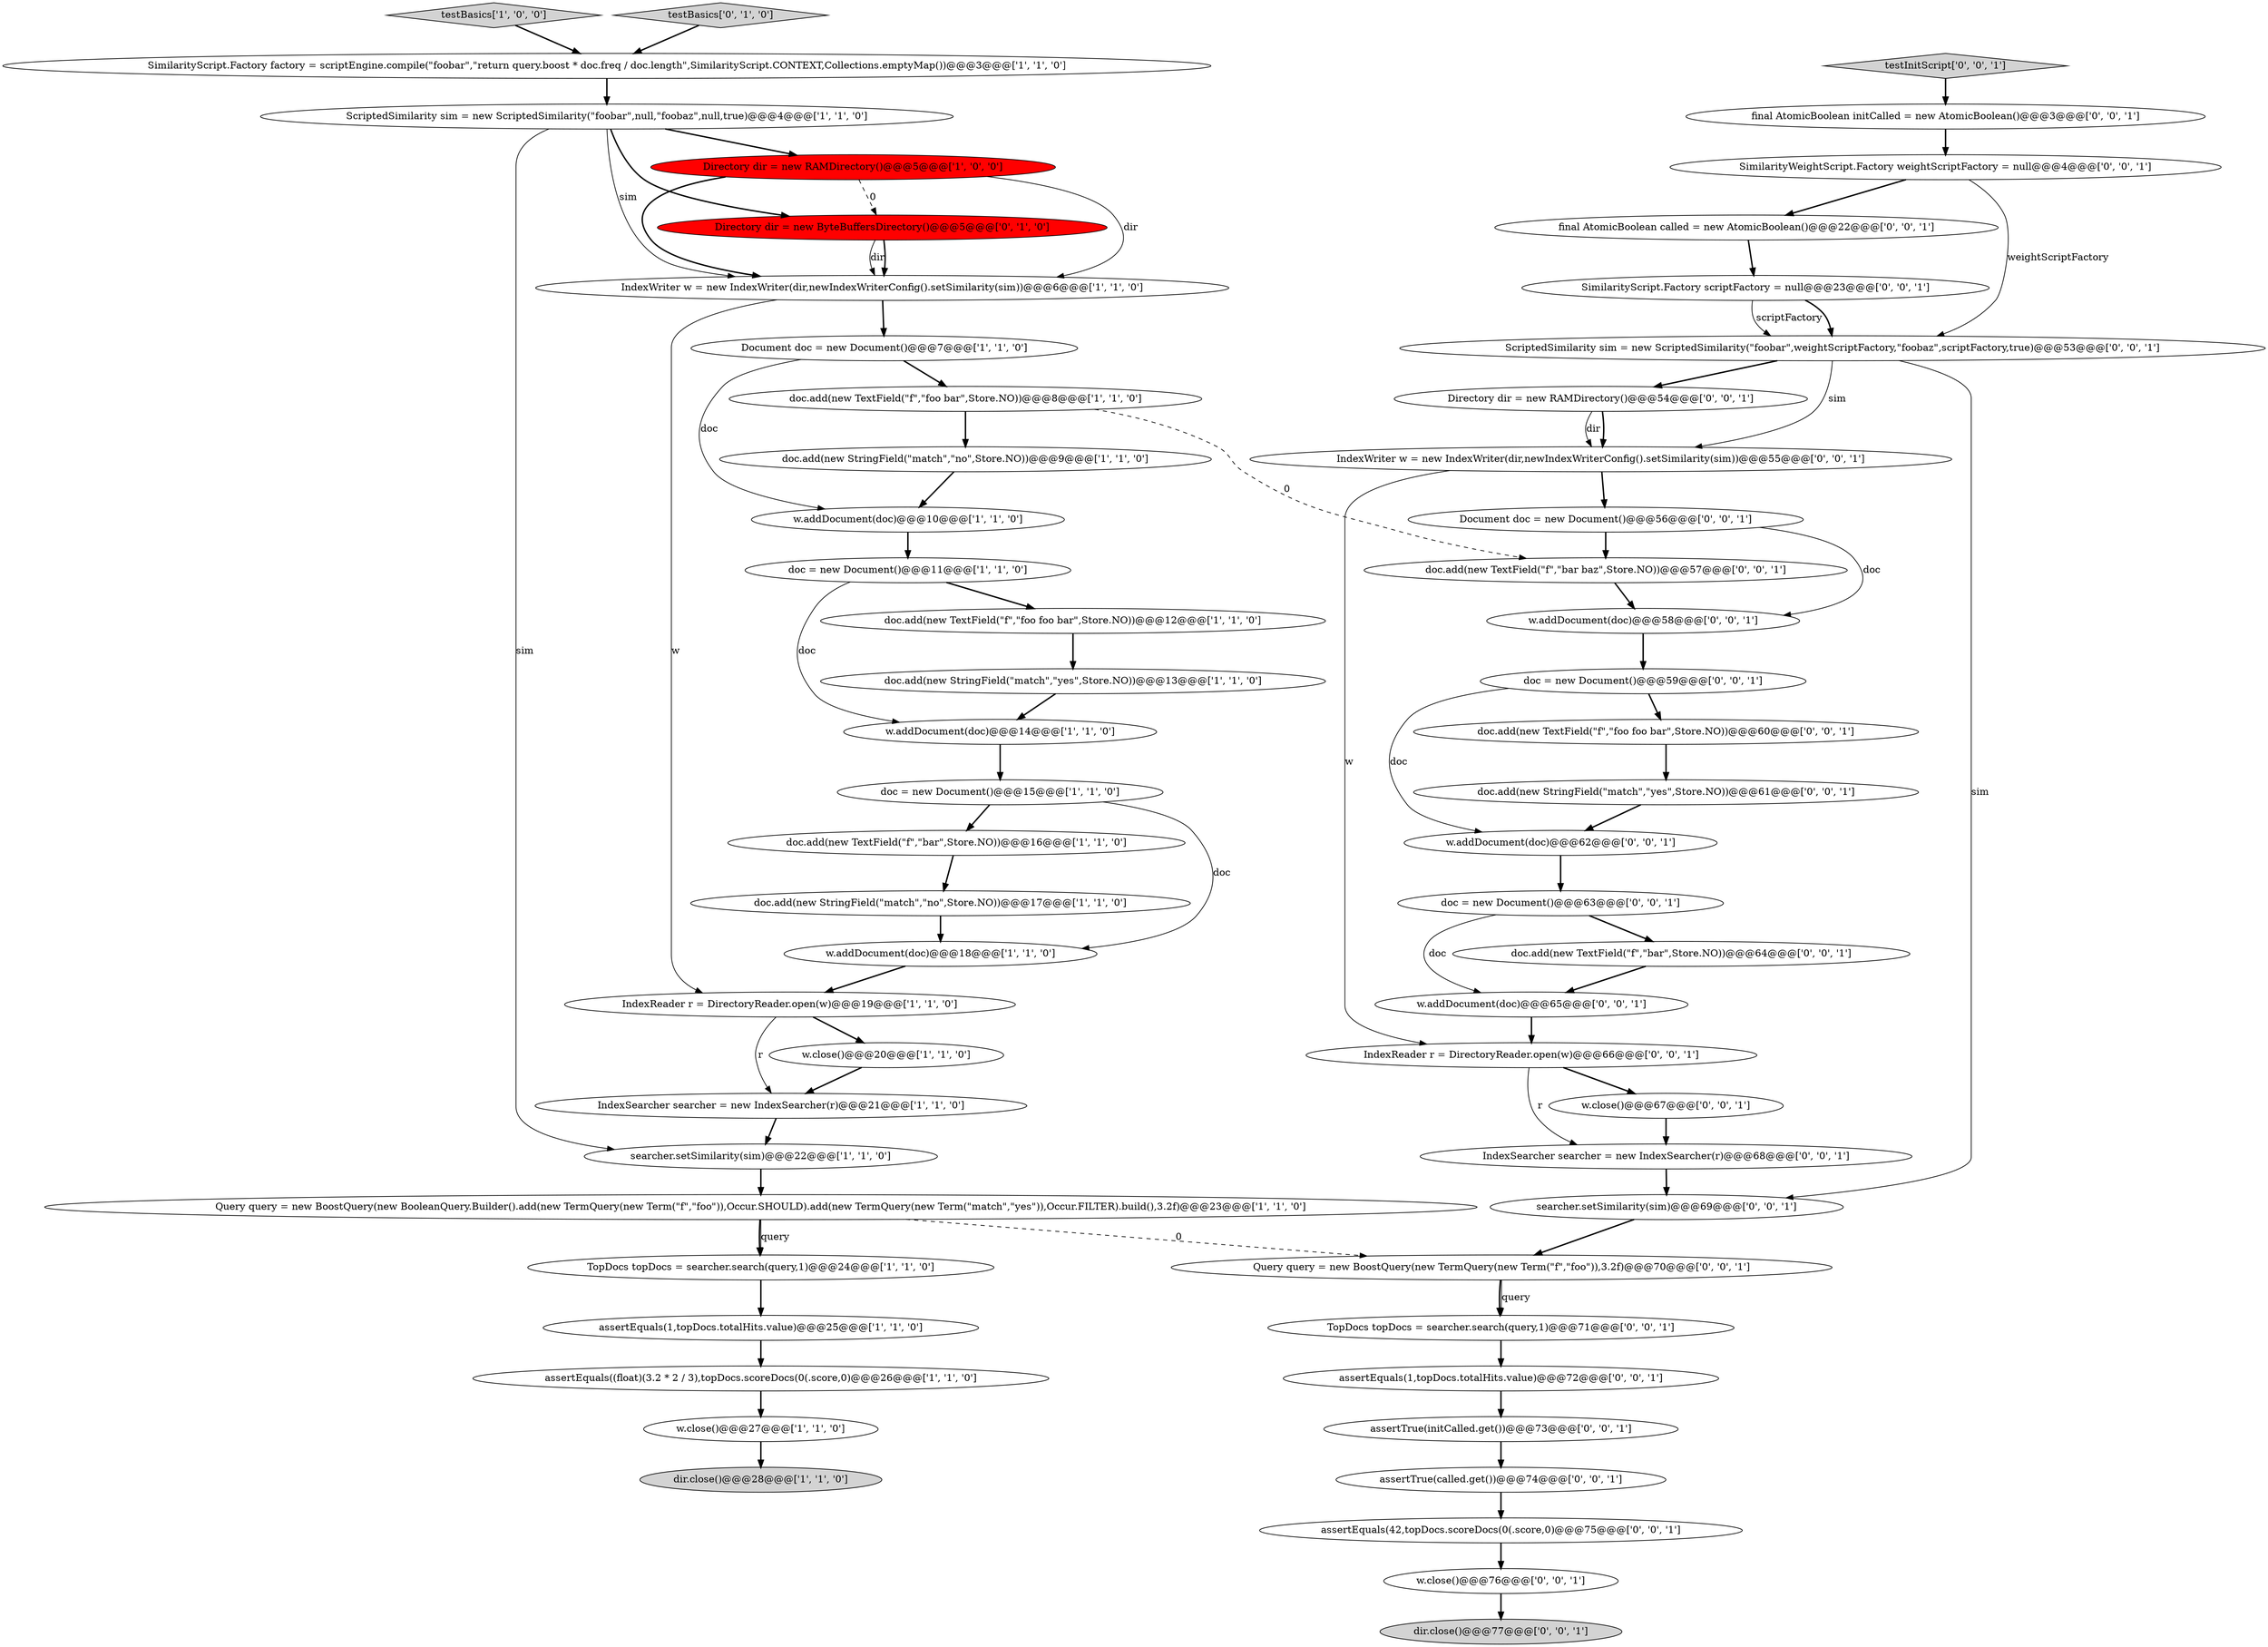 digraph {
8 [style = filled, label = "assertEquals(1,topDocs.totalHits.value)@@@25@@@['1', '1', '0']", fillcolor = white, shape = ellipse image = "AAA0AAABBB1BBB"];
36 [style = filled, label = "IndexReader r = DirectoryReader.open(w)@@@66@@@['0', '0', '1']", fillcolor = white, shape = ellipse image = "AAA0AAABBB3BBB"];
21 [style = filled, label = "IndexReader r = DirectoryReader.open(w)@@@19@@@['1', '1', '0']", fillcolor = white, shape = ellipse image = "AAA0AAABBB1BBB"];
53 [style = filled, label = "doc = new Document()@@@59@@@['0', '0', '1']", fillcolor = white, shape = ellipse image = "AAA0AAABBB3BBB"];
31 [style = filled, label = "searcher.setSimilarity(sim)@@@69@@@['0', '0', '1']", fillcolor = white, shape = ellipse image = "AAA0AAABBB3BBB"];
1 [style = filled, label = "TopDocs topDocs = searcher.search(query,1)@@@24@@@['1', '1', '0']", fillcolor = white, shape = ellipse image = "AAA0AAABBB1BBB"];
32 [style = filled, label = "assertEquals(1,topDocs.totalHits.value)@@@72@@@['0', '0', '1']", fillcolor = white, shape = ellipse image = "AAA0AAABBB3BBB"];
3 [style = filled, label = "doc.add(new TextField(\"f\",\"foo bar\",Store.NO))@@@8@@@['1', '1', '0']", fillcolor = white, shape = ellipse image = "AAA0AAABBB1BBB"];
13 [style = filled, label = "doc = new Document()@@@15@@@['1', '1', '0']", fillcolor = white, shape = ellipse image = "AAA0AAABBB1BBB"];
20 [style = filled, label = "w.addDocument(doc)@@@10@@@['1', '1', '0']", fillcolor = white, shape = ellipse image = "AAA0AAABBB1BBB"];
41 [style = filled, label = "testInitScript['0', '0', '1']", fillcolor = lightgray, shape = diamond image = "AAA0AAABBB3BBB"];
27 [style = filled, label = "Directory dir = new ByteBuffersDirectory()@@@5@@@['0', '1', '0']", fillcolor = red, shape = ellipse image = "AAA1AAABBB2BBB"];
9 [style = filled, label = "Document doc = new Document()@@@7@@@['1', '1', '0']", fillcolor = white, shape = ellipse image = "AAA0AAABBB1BBB"];
49 [style = filled, label = "IndexWriter w = new IndexWriter(dir,newIndexWriterConfig().setSimilarity(sim))@@@55@@@['0', '0', '1']", fillcolor = white, shape = ellipse image = "AAA0AAABBB3BBB"];
51 [style = filled, label = "w.addDocument(doc)@@@58@@@['0', '0', '1']", fillcolor = white, shape = ellipse image = "AAA0AAABBB3BBB"];
6 [style = filled, label = "doc.add(new StringField(\"match\",\"yes\",Store.NO))@@@13@@@['1', '1', '0']", fillcolor = white, shape = ellipse image = "AAA0AAABBB1BBB"];
17 [style = filled, label = "w.close()@@@27@@@['1', '1', '0']", fillcolor = white, shape = ellipse image = "AAA0AAABBB1BBB"];
11 [style = filled, label = "searcher.setSimilarity(sim)@@@22@@@['1', '1', '0']", fillcolor = white, shape = ellipse image = "AAA0AAABBB1BBB"];
23 [style = filled, label = "w.addDocument(doc)@@@14@@@['1', '1', '0']", fillcolor = white, shape = ellipse image = "AAA0AAABBB1BBB"];
19 [style = filled, label = "SimilarityScript.Factory factory = scriptEngine.compile(\"foobar\",\"return query.boost * doc.freq / doc.length\",SimilarityScript.CONTEXT,Collections.emptyMap())@@@3@@@['1', '1', '0']", fillcolor = white, shape = ellipse image = "AAA0AAABBB1BBB"];
0 [style = filled, label = "Query query = new BoostQuery(new BooleanQuery.Builder().add(new TermQuery(new Term(\"f\",\"foo\")),Occur.SHOULD).add(new TermQuery(new Term(\"match\",\"yes\")),Occur.FILTER).build(),3.2f)@@@23@@@['1', '1', '0']", fillcolor = white, shape = ellipse image = "AAA0AAABBB1BBB"];
18 [style = filled, label = "IndexSearcher searcher = new IndexSearcher(r)@@@21@@@['1', '1', '0']", fillcolor = white, shape = ellipse image = "AAA0AAABBB1BBB"];
38 [style = filled, label = "Query query = new BoostQuery(new TermQuery(new Term(\"f\",\"foo\")),3.2f)@@@70@@@['0', '0', '1']", fillcolor = white, shape = ellipse image = "AAA0AAABBB3BBB"];
15 [style = filled, label = "doc.add(new StringField(\"match\",\"no\",Store.NO))@@@17@@@['1', '1', '0']", fillcolor = white, shape = ellipse image = "AAA0AAABBB1BBB"];
5 [style = filled, label = "w.close()@@@20@@@['1', '1', '0']", fillcolor = white, shape = ellipse image = "AAA0AAABBB1BBB"];
37 [style = filled, label = "Directory dir = new RAMDirectory()@@@54@@@['0', '0', '1']", fillcolor = white, shape = ellipse image = "AAA0AAABBB3BBB"];
46 [style = filled, label = "IndexSearcher searcher = new IndexSearcher(r)@@@68@@@['0', '0', '1']", fillcolor = white, shape = ellipse image = "AAA0AAABBB3BBB"];
24 [style = filled, label = "dir.close()@@@28@@@['1', '1', '0']", fillcolor = lightgray, shape = ellipse image = "AAA0AAABBB1BBB"];
16 [style = filled, label = "doc = new Document()@@@11@@@['1', '1', '0']", fillcolor = white, shape = ellipse image = "AAA0AAABBB1BBB"];
7 [style = filled, label = "ScriptedSimilarity sim = new ScriptedSimilarity(\"foobar\",null,\"foobaz\",null,true)@@@4@@@['1', '1', '0']", fillcolor = white, shape = ellipse image = "AAA0AAABBB1BBB"];
39 [style = filled, label = "SimilarityScript.Factory scriptFactory = null@@@23@@@['0', '0', '1']", fillcolor = white, shape = ellipse image = "AAA0AAABBB3BBB"];
14 [style = filled, label = "doc.add(new TextField(\"f\",\"foo foo bar\",Store.NO))@@@12@@@['1', '1', '0']", fillcolor = white, shape = ellipse image = "AAA0AAABBB1BBB"];
33 [style = filled, label = "SimilarityWeightScript.Factory weightScriptFactory = null@@@4@@@['0', '0', '1']", fillcolor = white, shape = ellipse image = "AAA0AAABBB3BBB"];
50 [style = filled, label = "final AtomicBoolean called = new AtomicBoolean()@@@22@@@['0', '0', '1']", fillcolor = white, shape = ellipse image = "AAA0AAABBB3BBB"];
2 [style = filled, label = "testBasics['1', '0', '0']", fillcolor = lightgray, shape = diamond image = "AAA0AAABBB1BBB"];
28 [style = filled, label = "testBasics['0', '1', '0']", fillcolor = lightgray, shape = diamond image = "AAA0AAABBB2BBB"];
29 [style = filled, label = "doc.add(new TextField(\"f\",\"foo foo bar\",Store.NO))@@@60@@@['0', '0', '1']", fillcolor = white, shape = ellipse image = "AAA0AAABBB3BBB"];
22 [style = filled, label = "IndexWriter w = new IndexWriter(dir,newIndexWriterConfig().setSimilarity(sim))@@@6@@@['1', '1', '0']", fillcolor = white, shape = ellipse image = "AAA0AAABBB1BBB"];
30 [style = filled, label = "doc.add(new TextField(\"f\",\"bar\",Store.NO))@@@64@@@['0', '0', '1']", fillcolor = white, shape = ellipse image = "AAA0AAABBB3BBB"];
54 [style = filled, label = "w.addDocument(doc)@@@62@@@['0', '0', '1']", fillcolor = white, shape = ellipse image = "AAA0AAABBB3BBB"];
25 [style = filled, label = "doc.add(new StringField(\"match\",\"no\",Store.NO))@@@9@@@['1', '1', '0']", fillcolor = white, shape = ellipse image = "AAA0AAABBB1BBB"];
42 [style = filled, label = "w.close()@@@76@@@['0', '0', '1']", fillcolor = white, shape = ellipse image = "AAA0AAABBB3BBB"];
26 [style = filled, label = "Directory dir = new RAMDirectory()@@@5@@@['1', '0', '0']", fillcolor = red, shape = ellipse image = "AAA1AAABBB1BBB"];
47 [style = filled, label = "Document doc = new Document()@@@56@@@['0', '0', '1']", fillcolor = white, shape = ellipse image = "AAA0AAABBB3BBB"];
45 [style = filled, label = "dir.close()@@@77@@@['0', '0', '1']", fillcolor = lightgray, shape = ellipse image = "AAA0AAABBB3BBB"];
58 [style = filled, label = "assertTrue(initCalled.get())@@@73@@@['0', '0', '1']", fillcolor = white, shape = ellipse image = "AAA0AAABBB3BBB"];
35 [style = filled, label = "doc.add(new StringField(\"match\",\"yes\",Store.NO))@@@61@@@['0', '0', '1']", fillcolor = white, shape = ellipse image = "AAA0AAABBB3BBB"];
56 [style = filled, label = "doc = new Document()@@@63@@@['0', '0', '1']", fillcolor = white, shape = ellipse image = "AAA0AAABBB3BBB"];
40 [style = filled, label = "assertEquals(42,topDocs.scoreDocs(0(.score,0)@@@75@@@['0', '0', '1']", fillcolor = white, shape = ellipse image = "AAA0AAABBB3BBB"];
52 [style = filled, label = "assertTrue(called.get())@@@74@@@['0', '0', '1']", fillcolor = white, shape = ellipse image = "AAA0AAABBB3BBB"];
43 [style = filled, label = "doc.add(new TextField(\"f\",\"bar baz\",Store.NO))@@@57@@@['0', '0', '1']", fillcolor = white, shape = ellipse image = "AAA0AAABBB3BBB"];
48 [style = filled, label = "final AtomicBoolean initCalled = new AtomicBoolean()@@@3@@@['0', '0', '1']", fillcolor = white, shape = ellipse image = "AAA0AAABBB3BBB"];
4 [style = filled, label = "w.addDocument(doc)@@@18@@@['1', '1', '0']", fillcolor = white, shape = ellipse image = "AAA0AAABBB1BBB"];
34 [style = filled, label = "w.addDocument(doc)@@@65@@@['0', '0', '1']", fillcolor = white, shape = ellipse image = "AAA0AAABBB3BBB"];
55 [style = filled, label = "ScriptedSimilarity sim = new ScriptedSimilarity(\"foobar\",weightScriptFactory,\"foobaz\",scriptFactory,true)@@@53@@@['0', '0', '1']", fillcolor = white, shape = ellipse image = "AAA0AAABBB3BBB"];
57 [style = filled, label = "w.close()@@@67@@@['0', '0', '1']", fillcolor = white, shape = ellipse image = "AAA0AAABBB3BBB"];
10 [style = filled, label = "doc.add(new TextField(\"f\",\"bar\",Store.NO))@@@16@@@['1', '1', '0']", fillcolor = white, shape = ellipse image = "AAA0AAABBB1BBB"];
12 [style = filled, label = "assertEquals((float)(3.2 * 2 / 3),topDocs.scoreDocs(0(.score,0)@@@26@@@['1', '1', '0']", fillcolor = white, shape = ellipse image = "AAA0AAABBB1BBB"];
44 [style = filled, label = "TopDocs topDocs = searcher.search(query,1)@@@71@@@['0', '0', '1']", fillcolor = white, shape = ellipse image = "AAA0AAABBB3BBB"];
13->10 [style = bold, label=""];
47->51 [style = solid, label="doc"];
54->56 [style = bold, label=""];
2->19 [style = bold, label=""];
1->8 [style = bold, label=""];
10->15 [style = bold, label=""];
56->30 [style = bold, label=""];
39->55 [style = solid, label="scriptFactory"];
39->55 [style = bold, label=""];
37->49 [style = bold, label=""];
35->54 [style = bold, label=""];
38->44 [style = bold, label=""];
42->45 [style = bold, label=""];
7->22 [style = solid, label="sim"];
3->25 [style = bold, label=""];
13->4 [style = solid, label="doc"];
6->23 [style = bold, label=""];
56->34 [style = solid, label="doc"];
38->44 [style = solid, label="query"];
7->11 [style = solid, label="sim"];
18->11 [style = bold, label=""];
22->9 [style = bold, label=""];
12->17 [style = bold, label=""];
43->51 [style = bold, label=""];
27->22 [style = solid, label="dir"];
4->21 [style = bold, label=""];
51->53 [style = bold, label=""];
46->31 [style = bold, label=""];
47->43 [style = bold, label=""];
30->34 [style = bold, label=""];
5->18 [style = bold, label=""];
31->38 [style = bold, label=""];
37->49 [style = solid, label="dir"];
27->22 [style = bold, label=""];
0->38 [style = dashed, label="0"];
33->50 [style = bold, label=""];
50->39 [style = bold, label=""];
26->22 [style = bold, label=""];
36->57 [style = bold, label=""];
49->47 [style = bold, label=""];
7->26 [style = bold, label=""];
21->5 [style = bold, label=""];
41->48 [style = bold, label=""];
55->31 [style = solid, label="sim"];
25->20 [style = bold, label=""];
49->36 [style = solid, label="w"];
11->0 [style = bold, label=""];
17->24 [style = bold, label=""];
20->16 [style = bold, label=""];
0->1 [style = solid, label="query"];
22->21 [style = solid, label="w"];
36->46 [style = solid, label="r"];
23->13 [style = bold, label=""];
52->40 [style = bold, label=""];
0->1 [style = bold, label=""];
44->32 [style = bold, label=""];
34->36 [style = bold, label=""];
32->58 [style = bold, label=""];
33->55 [style = solid, label="weightScriptFactory"];
55->49 [style = solid, label="sim"];
15->4 [style = bold, label=""];
28->19 [style = bold, label=""];
3->43 [style = dashed, label="0"];
7->27 [style = bold, label=""];
48->33 [style = bold, label=""];
21->18 [style = solid, label="r"];
9->3 [style = bold, label=""];
16->14 [style = bold, label=""];
16->23 [style = solid, label="doc"];
53->54 [style = solid, label="doc"];
58->52 [style = bold, label=""];
29->35 [style = bold, label=""];
19->7 [style = bold, label=""];
40->42 [style = bold, label=""];
14->6 [style = bold, label=""];
8->12 [style = bold, label=""];
9->20 [style = solid, label="doc"];
26->27 [style = dashed, label="0"];
55->37 [style = bold, label=""];
57->46 [style = bold, label=""];
53->29 [style = bold, label=""];
26->22 [style = solid, label="dir"];
}

